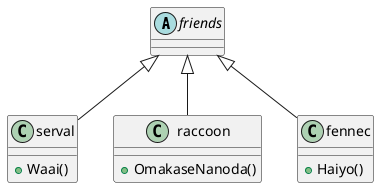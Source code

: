 @startuml
/'
 ' Samples for Class Diagrams
 '/

abstract class friends {
}
class serval {
  +Waai()
}
class raccoon {
  +OmakaseNanoda()
}
class fennec {
  +Haiyo()
}

friends <|-- serval
friends <|-- raccoon
friends <|-- fennec

@enduml
